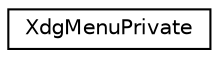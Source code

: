 digraph G
{
  edge [fontname="Helvetica",fontsize="10",labelfontname="Helvetica",labelfontsize="10"];
  node [fontname="Helvetica",fontsize="10",shape=record];
  rankdir=LR;
  Node1 [label="XdgMenuPrivate",height=0.2,width=0.4,color="black", fillcolor="white", style="filled",URL="$classXdgMenuPrivate.html"];
}
